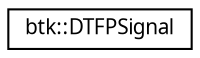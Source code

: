 digraph G
{
  edge [fontname="FreeSans.ttf",fontsize="10",labelfontname="FreeSans.ttf",labelfontsize="10"];
  node [fontname="FreeSans.ttf",fontsize="10",shape=record];
  rankdir=LR;
  Node1 [label="btk::DTFPSignal",height=0.2,width=0.4,color="black", fillcolor="white", style="filled",URL="$classbtk_1_1_d_t_f_p_signal.html"];
}
